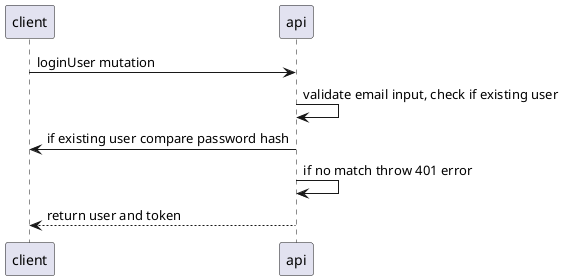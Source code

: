 @startuml SignUpFlow
client -> api: loginUser mutation
api -> api: validate email input, check if existing user
api -> client: if existing user compare password hash
api -> api: if no match throw 401 error
api --> client: return user and token
@enduml